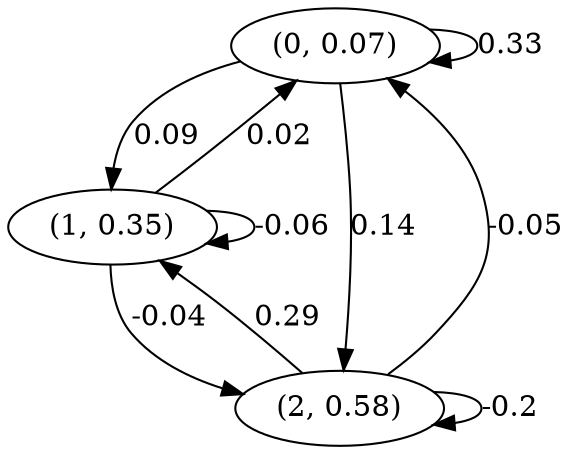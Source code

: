 digraph {
    0 [ label = "(0, 0.07)" ]
    1 [ label = "(1, 0.35)" ]
    2 [ label = "(2, 0.58)" ]
    0 -> 0 [ label = "0.33" ]
    1 -> 1 [ label = "-0.06" ]
    2 -> 2 [ label = "-0.2" ]
    1 -> 0 [ label = "0.02" ]
    2 -> 0 [ label = "-0.05" ]
    0 -> 1 [ label = "0.09" ]
    2 -> 1 [ label = "0.29" ]
    0 -> 2 [ label = "0.14" ]
    1 -> 2 [ label = "-0.04" ]
}

